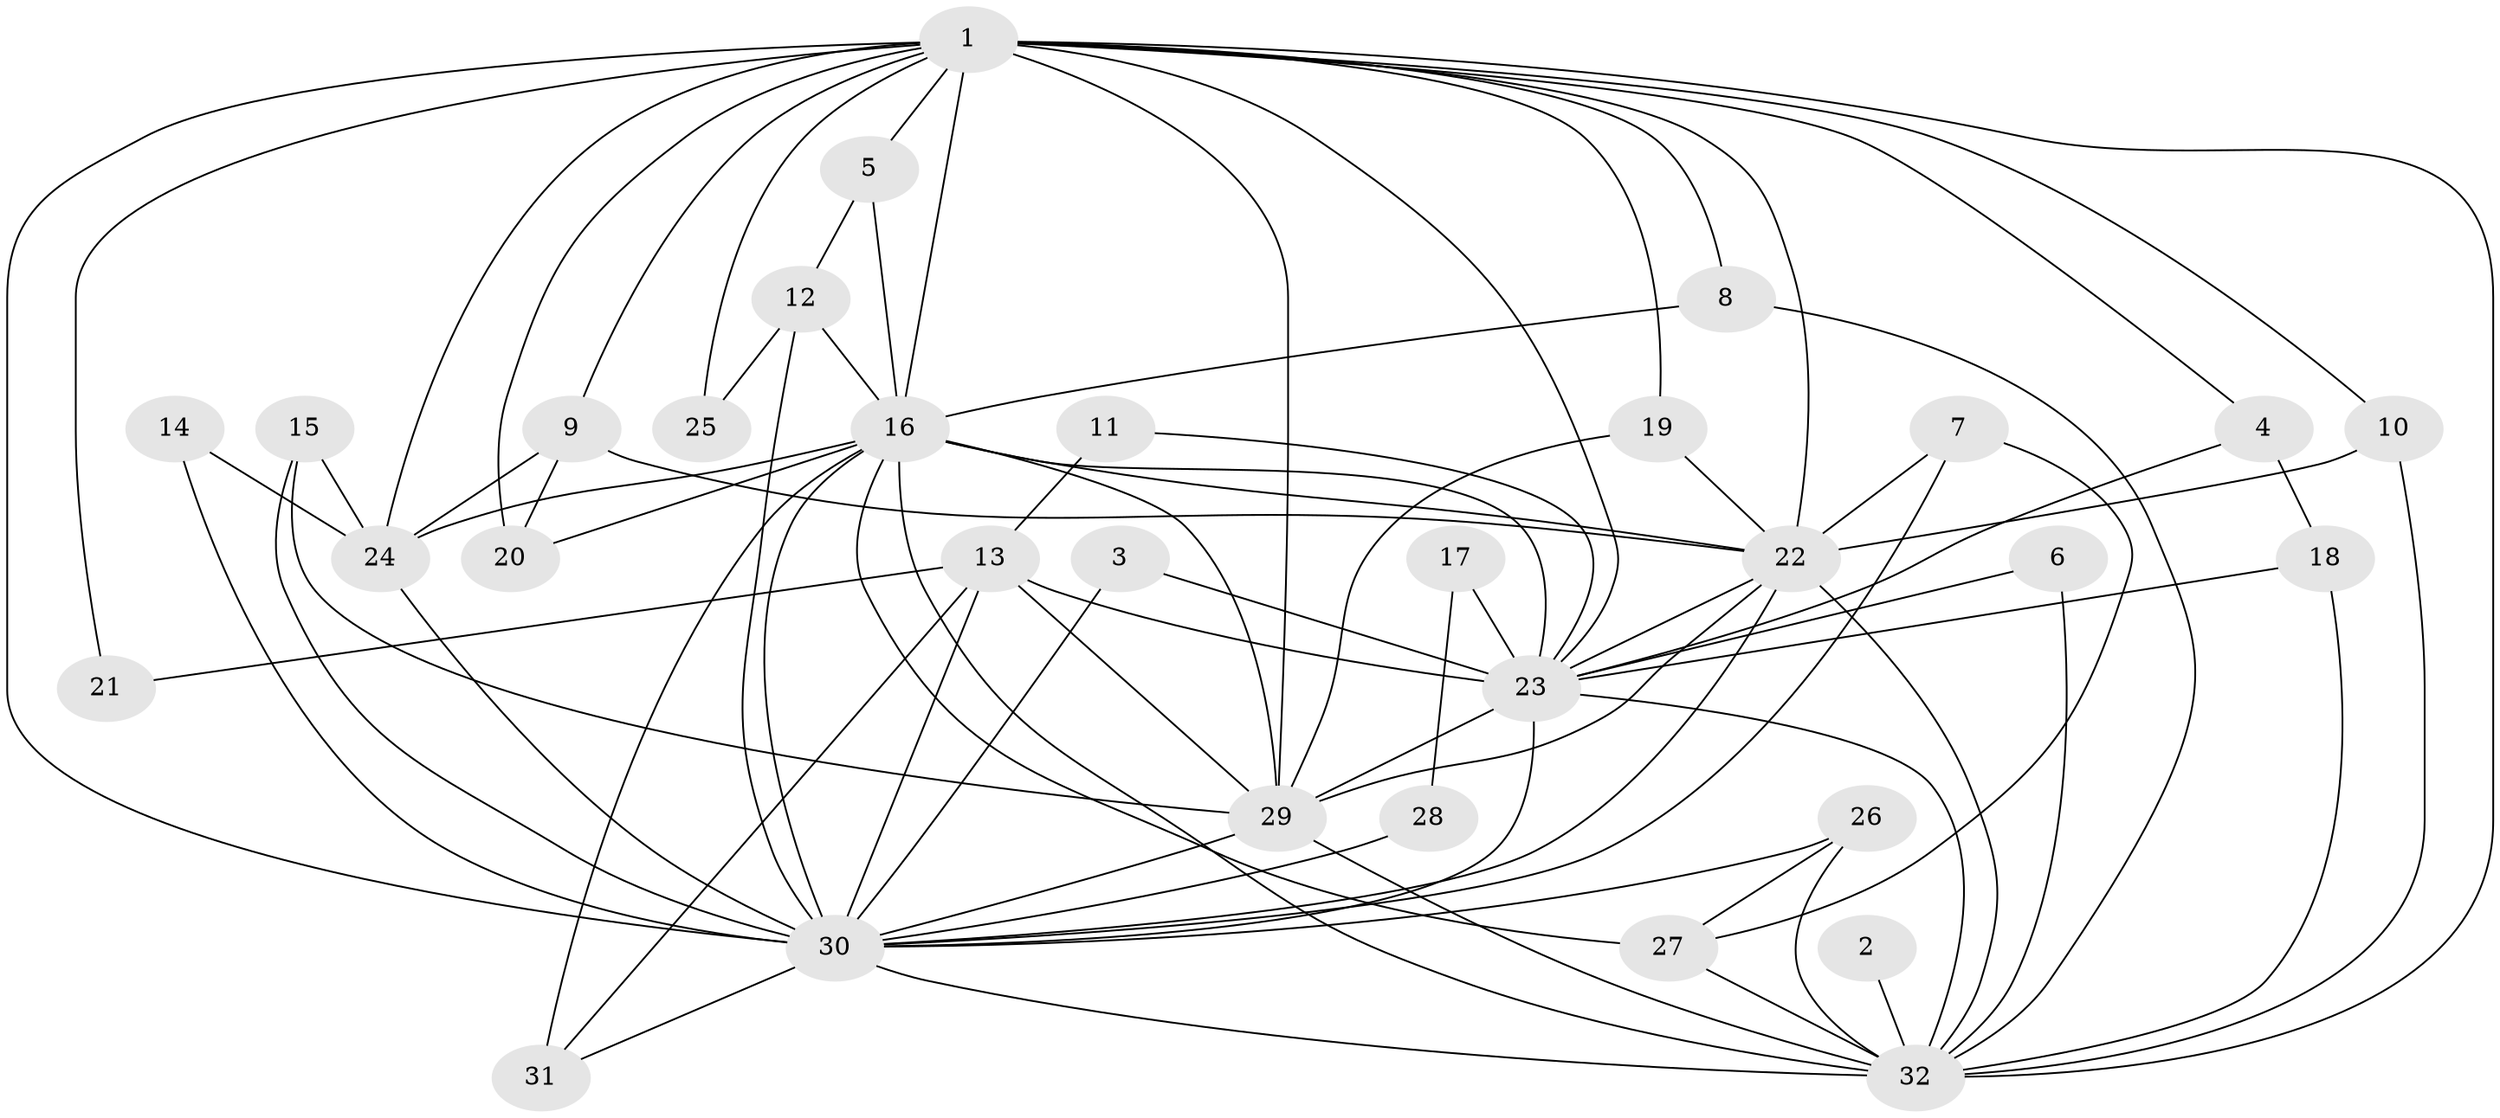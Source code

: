 // original degree distribution, {14: 0.0625, 16: 0.03125, 19: 0.015625, 15: 0.015625, 23: 0.015625, 22: 0.015625, 2: 0.5625, 3: 0.15625, 7: 0.015625, 4: 0.09375, 6: 0.015625}
// Generated by graph-tools (version 1.1) at 2025/01/03/09/25 03:01:22]
// undirected, 32 vertices, 82 edges
graph export_dot {
graph [start="1"]
  node [color=gray90,style=filled];
  1;
  2;
  3;
  4;
  5;
  6;
  7;
  8;
  9;
  10;
  11;
  12;
  13;
  14;
  15;
  16;
  17;
  18;
  19;
  20;
  21;
  22;
  23;
  24;
  25;
  26;
  27;
  28;
  29;
  30;
  31;
  32;
  1 -- 4 [weight=1.0];
  1 -- 5 [weight=1.0];
  1 -- 8 [weight=1.0];
  1 -- 9 [weight=2.0];
  1 -- 10 [weight=1.0];
  1 -- 16 [weight=4.0];
  1 -- 19 [weight=1.0];
  1 -- 20 [weight=1.0];
  1 -- 21 [weight=1.0];
  1 -- 22 [weight=2.0];
  1 -- 23 [weight=2.0];
  1 -- 24 [weight=2.0];
  1 -- 25 [weight=1.0];
  1 -- 29 [weight=2.0];
  1 -- 30 [weight=4.0];
  1 -- 32 [weight=2.0];
  2 -- 32 [weight=1.0];
  3 -- 23 [weight=1.0];
  3 -- 30 [weight=1.0];
  4 -- 18 [weight=1.0];
  4 -- 23 [weight=1.0];
  5 -- 12 [weight=1.0];
  5 -- 16 [weight=1.0];
  6 -- 23 [weight=1.0];
  6 -- 32 [weight=1.0];
  7 -- 22 [weight=1.0];
  7 -- 27 [weight=1.0];
  7 -- 30 [weight=1.0];
  8 -- 16 [weight=1.0];
  8 -- 32 [weight=1.0];
  9 -- 20 [weight=1.0];
  9 -- 22 [weight=1.0];
  9 -- 24 [weight=1.0];
  10 -- 22 [weight=1.0];
  10 -- 32 [weight=1.0];
  11 -- 13 [weight=1.0];
  11 -- 23 [weight=1.0];
  12 -- 16 [weight=1.0];
  12 -- 25 [weight=1.0];
  12 -- 30 [weight=1.0];
  13 -- 21 [weight=1.0];
  13 -- 23 [weight=1.0];
  13 -- 29 [weight=1.0];
  13 -- 30 [weight=1.0];
  13 -- 31 [weight=1.0];
  14 -- 24 [weight=1.0];
  14 -- 30 [weight=1.0];
  15 -- 24 [weight=1.0];
  15 -- 29 [weight=1.0];
  15 -- 30 [weight=1.0];
  16 -- 20 [weight=1.0];
  16 -- 22 [weight=2.0];
  16 -- 23 [weight=2.0];
  16 -- 24 [weight=1.0];
  16 -- 27 [weight=1.0];
  16 -- 29 [weight=2.0];
  16 -- 30 [weight=5.0];
  16 -- 31 [weight=2.0];
  16 -- 32 [weight=3.0];
  17 -- 23 [weight=2.0];
  17 -- 28 [weight=1.0];
  18 -- 23 [weight=1.0];
  18 -- 32 [weight=1.0];
  19 -- 22 [weight=1.0];
  19 -- 29 [weight=1.0];
  22 -- 23 [weight=2.0];
  22 -- 29 [weight=1.0];
  22 -- 30 [weight=2.0];
  22 -- 32 [weight=1.0];
  23 -- 29 [weight=2.0];
  23 -- 30 [weight=4.0];
  23 -- 32 [weight=2.0];
  24 -- 30 [weight=1.0];
  26 -- 27 [weight=1.0];
  26 -- 30 [weight=1.0];
  26 -- 32 [weight=1.0];
  27 -- 32 [weight=1.0];
  28 -- 30 [weight=1.0];
  29 -- 30 [weight=3.0];
  29 -- 32 [weight=1.0];
  30 -- 31 [weight=1.0];
  30 -- 32 [weight=2.0];
}
